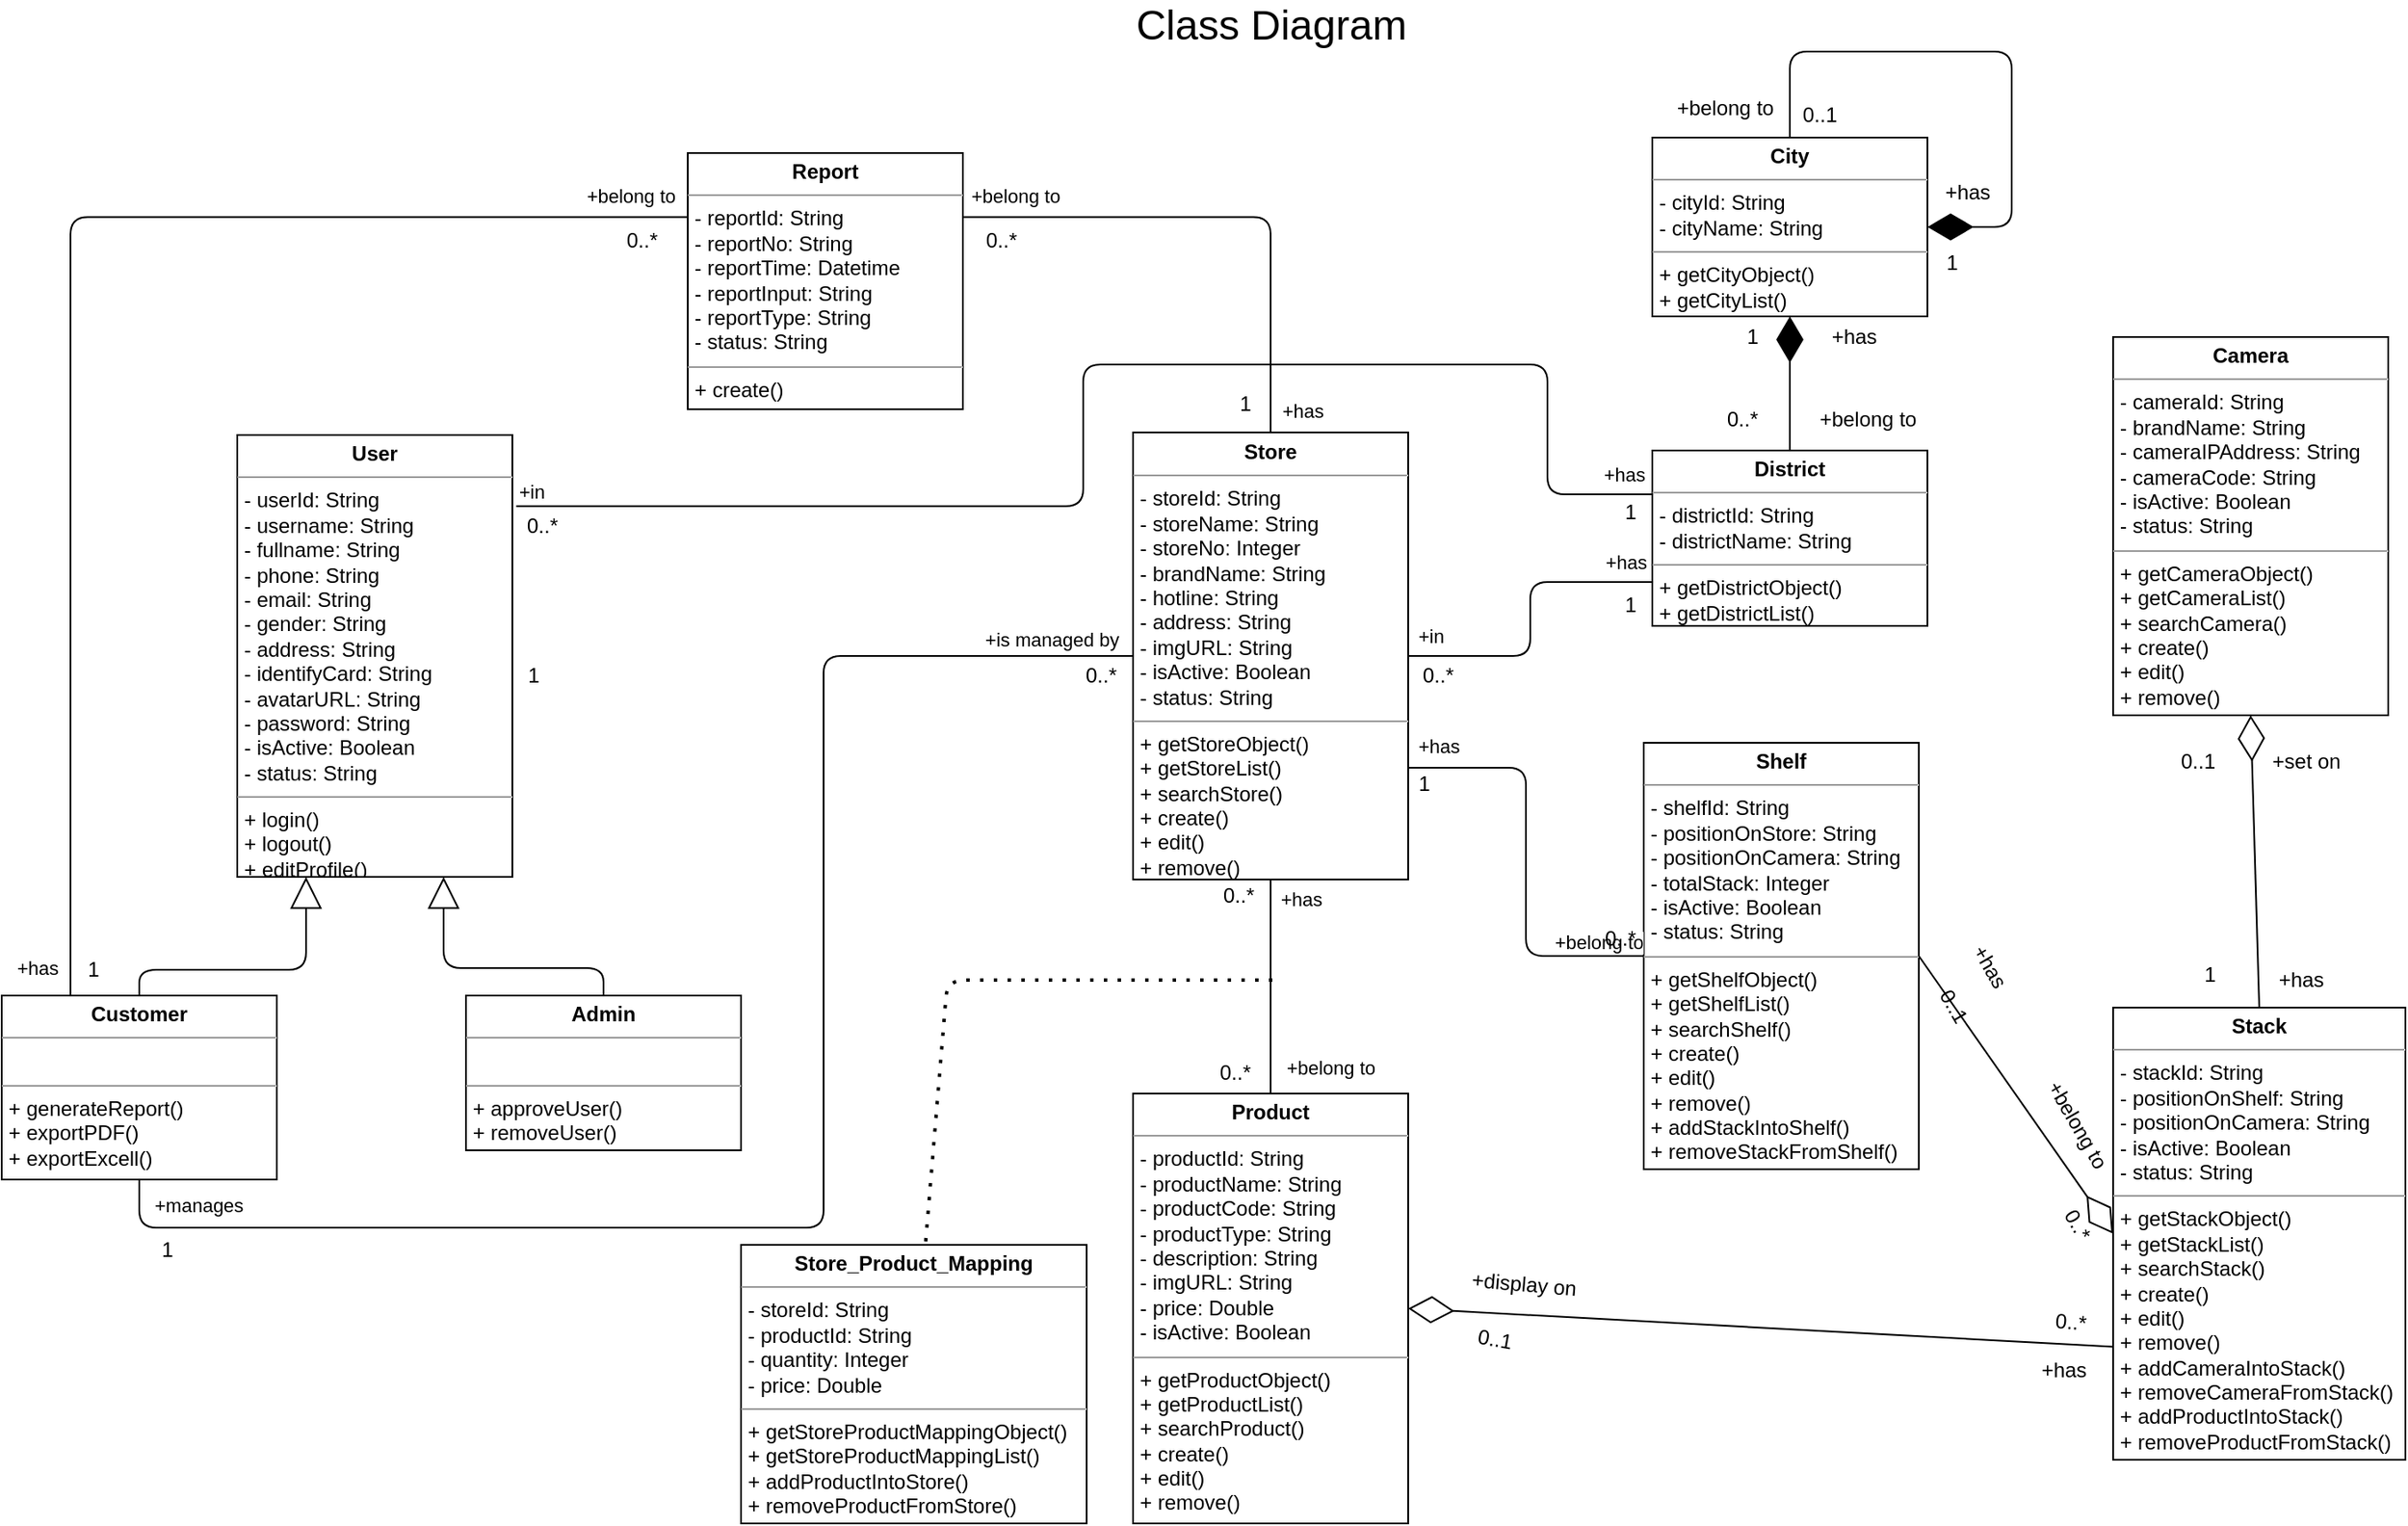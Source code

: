 <mxfile version="14.4.3" type="device"><diagram id="C5RBs43oDa-KdzZeNtuy" name="Page-1"><mxGraphModel dx="1463" dy="1246" grid="0" gridSize="10" guides="1" tooltips="1" connect="1" arrows="1" fold="1" page="0" pageScale="1" pageWidth="827" pageHeight="1169" math="0" shadow="0"><root><mxCell id="WIyWlLk6GJQsqaUBKTNV-0"/><mxCell id="WIyWlLk6GJQsqaUBKTNV-1" parent="WIyWlLk6GJQsqaUBKTNV-0"/><mxCell id="ii7ivrXw_HB8eCQSmdJu-0" value="&lt;p style=&quot;margin: 0px ; margin-top: 4px ; text-align: center&quot;&gt;&lt;b&gt;User&lt;/b&gt;&lt;br&gt;&lt;/p&gt;&lt;hr size=&quot;1&quot;&gt;&lt;p style=&quot;margin: 0px ; margin-left: 4px&quot;&gt;- userId: String&lt;/p&gt;&lt;p style=&quot;margin: 0px ; margin-left: 4px&quot;&gt;- username: String&lt;/p&gt;&lt;p style=&quot;margin: 0px ; margin-left: 4px&quot;&gt;- fullname: String&lt;/p&gt;&lt;p style=&quot;margin: 0px ; margin-left: 4px&quot;&gt;- phone: String&lt;/p&gt;&lt;p style=&quot;margin: 0px ; margin-left: 4px&quot;&gt;- email: String&lt;/p&gt;&lt;p style=&quot;margin: 0px ; margin-left: 4px&quot;&gt;- gender: String&lt;/p&gt;&lt;p style=&quot;margin: 0px ; margin-left: 4px&quot;&gt;- address: String&lt;/p&gt;&lt;p style=&quot;margin: 0px ; margin-left: 4px&quot;&gt;- identifyCard: String&lt;/p&gt;&lt;p style=&quot;margin: 0px ; margin-left: 4px&quot;&gt;- avatarURL: String&lt;/p&gt;&lt;p style=&quot;margin: 0px ; margin-left: 4px&quot;&gt;- password: String&lt;/p&gt;&lt;p style=&quot;margin: 0px ; margin-left: 4px&quot;&gt;- isActive: Boolean&lt;/p&gt;&lt;p style=&quot;margin: 0px ; margin-left: 4px&quot;&gt;- status: String&lt;/p&gt;&lt;hr size=&quot;1&quot;&gt;&lt;p style=&quot;margin: 0px ; margin-left: 4px&quot;&gt;+ login()&lt;/p&gt;&lt;p style=&quot;margin: 0px ; margin-left: 4px&quot;&gt;+ logout()&lt;/p&gt;&lt;p style=&quot;margin: 0px ; margin-left: 4px&quot;&gt;+ editProfile()&lt;/p&gt;" style="verticalAlign=top;align=left;overflow=fill;fontSize=12;fontFamily=Helvetica;html=1;" parent="WIyWlLk6GJQsqaUBKTNV-1" vertex="1"><mxGeometry x="178" y="141" width="160" height="257" as="geometry"/></mxCell><mxCell id="ii7ivrXw_HB8eCQSmdJu-2" value="&lt;p style=&quot;margin: 0px ; margin-top: 4px ; text-align: center&quot;&gt;&lt;b&gt;Customer&lt;/b&gt;&lt;/p&gt;&lt;hr size=&quot;1&quot;&gt;&lt;p style=&quot;margin: 0px ; margin-left: 4px&quot;&gt;&lt;br&gt;&lt;/p&gt;&lt;hr size=&quot;1&quot;&gt;&lt;p style=&quot;margin: 0px ; margin-left: 4px&quot;&gt;+ generateReport()&lt;/p&gt;&lt;p style=&quot;margin: 0px ; margin-left: 4px&quot;&gt;+ exportPDF()&lt;/p&gt;&lt;p style=&quot;margin: 0px ; margin-left: 4px&quot;&gt;+ exportExcell()&lt;/p&gt;" style="verticalAlign=top;align=left;overflow=fill;fontSize=12;fontFamily=Helvetica;html=1;" parent="WIyWlLk6GJQsqaUBKTNV-1" vertex="1"><mxGeometry x="41" y="467" width="160" height="107" as="geometry"/></mxCell><mxCell id="ii7ivrXw_HB8eCQSmdJu-3" value="&lt;p style=&quot;margin: 0px ; margin-top: 4px ; text-align: center&quot;&gt;&lt;b&gt;Admin&lt;/b&gt;&lt;/p&gt;&lt;hr size=&quot;1&quot;&gt;&lt;p style=&quot;margin: 0px ; margin-left: 4px&quot;&gt;&lt;br&gt;&lt;/p&gt;&lt;hr size=&quot;1&quot;&gt;&lt;p style=&quot;margin: 0px ; margin-left: 4px&quot;&gt;+ approveUser()&lt;/p&gt;&lt;p style=&quot;margin: 0px ; margin-left: 4px&quot;&gt;+ removeUser()&lt;/p&gt;" style="verticalAlign=top;align=left;overflow=fill;fontSize=12;fontFamily=Helvetica;html=1;" parent="WIyWlLk6GJQsqaUBKTNV-1" vertex="1"><mxGeometry x="311" y="467" width="160" height="90" as="geometry"/></mxCell><mxCell id="ii7ivrXw_HB8eCQSmdJu-7" value="" style="endArrow=block;endSize=16;endFill=0;html=1;exitX=0.5;exitY=0;exitDx=0;exitDy=0;entryX=0.25;entryY=1;entryDx=0;entryDy=0;" parent="WIyWlLk6GJQsqaUBKTNV-1" source="ii7ivrXw_HB8eCQSmdJu-2" target="ii7ivrXw_HB8eCQSmdJu-0" edge="1"><mxGeometry width="160" relative="1" as="geometry"><mxPoint x="320" y="364" as="sourcePoint"/><mxPoint x="480" y="364" as="targetPoint"/><Array as="points"><mxPoint x="121" y="452"/><mxPoint x="218" y="452"/></Array></mxGeometry></mxCell><mxCell id="ii7ivrXw_HB8eCQSmdJu-8" value="" style="endArrow=block;endSize=16;endFill=0;html=1;exitX=0.5;exitY=0;exitDx=0;exitDy=0;entryX=0.75;entryY=1;entryDx=0;entryDy=0;" parent="WIyWlLk6GJQsqaUBKTNV-1" source="ii7ivrXw_HB8eCQSmdJu-3" target="ii7ivrXw_HB8eCQSmdJu-0" edge="1"><mxGeometry width="160" relative="1" as="geometry"><mxPoint x="320" y="364" as="sourcePoint"/><mxPoint x="480" y="364" as="targetPoint"/><Array as="points"><mxPoint x="391" y="451"/><mxPoint x="298" y="451"/></Array></mxGeometry></mxCell><mxCell id="ii7ivrXw_HB8eCQSmdJu-9" value="&lt;p style=&quot;margin: 0px ; margin-top: 4px ; text-align: center&quot;&gt;&lt;b&gt;Store&lt;/b&gt;&lt;/p&gt;&lt;hr size=&quot;1&quot;&gt;&lt;p style=&quot;margin: 0px ; margin-left: 4px&quot;&gt;- storeId: String&lt;/p&gt;&lt;p style=&quot;margin: 0px ; margin-left: 4px&quot;&gt;- storeName: String&lt;/p&gt;&lt;p style=&quot;margin: 0px ; margin-left: 4px&quot;&gt;- storeNo: Integer&lt;/p&gt;&lt;p style=&quot;margin: 0px ; margin-left: 4px&quot;&gt;- brandName: String&lt;/p&gt;&lt;p style=&quot;margin: 0px ; margin-left: 4px&quot;&gt;- hotline: String&lt;/p&gt;&lt;p style=&quot;margin: 0px ; margin-left: 4px&quot;&gt;- address: String&lt;/p&gt;&lt;p style=&quot;margin: 0px ; margin-left: 4px&quot;&gt;- imgURL: String&lt;/p&gt;&lt;p style=&quot;margin: 0px ; margin-left: 4px&quot;&gt;- isActive: Boolean&lt;/p&gt;&lt;p style=&quot;margin: 0px ; margin-left: 4px&quot;&gt;- status: String&lt;/p&gt;&lt;hr size=&quot;1&quot;&gt;&lt;p style=&quot;margin: 0px ; margin-left: 4px&quot;&gt;+ getStoreObject()&lt;/p&gt;&lt;p style=&quot;margin: 0px ; margin-left: 4px&quot;&gt;+ getStoreList()&lt;/p&gt;&lt;p style=&quot;margin: 0px ; margin-left: 4px&quot;&gt;+ searchStore()&lt;/p&gt;&lt;p style=&quot;margin: 0px ; margin-left: 4px&quot;&gt;+ create()&lt;/p&gt;&lt;p style=&quot;margin: 0px ; margin-left: 4px&quot;&gt;+ edit()&lt;/p&gt;&lt;p style=&quot;margin: 0px ; margin-left: 4px&quot;&gt;+ remove()&lt;/p&gt;" style="verticalAlign=top;align=left;overflow=fill;fontSize=12;fontFamily=Helvetica;html=1;" parent="WIyWlLk6GJQsqaUBKTNV-1" vertex="1"><mxGeometry x="699" y="139.5" width="160" height="260" as="geometry"/></mxCell><mxCell id="ii7ivrXw_HB8eCQSmdJu-10" value="&lt;p style=&quot;margin: 0px ; margin-top: 4px ; text-align: center&quot;&gt;&lt;b&gt;District&lt;/b&gt;&lt;/p&gt;&lt;hr size=&quot;1&quot;&gt;&lt;p style=&quot;margin: 0px ; margin-left: 4px&quot;&gt;- districtId: String&lt;/p&gt;&lt;p style=&quot;margin: 0px ; margin-left: 4px&quot;&gt;- districtName: String&lt;/p&gt;&lt;hr size=&quot;1&quot;&gt;&lt;p style=&quot;margin: 0px ; margin-left: 4px&quot;&gt;+ getDistrictObject()&lt;/p&gt;&lt;p style=&quot;margin: 0px ; margin-left: 4px&quot;&gt;+ getDistrictList()&lt;/p&gt;" style="verticalAlign=top;align=left;overflow=fill;fontSize=12;fontFamily=Helvetica;html=1;" parent="WIyWlLk6GJQsqaUBKTNV-1" vertex="1"><mxGeometry x="1001" y="150" width="160" height="102" as="geometry"/></mxCell><mxCell id="ii7ivrXw_HB8eCQSmdJu-11" value="&lt;p style=&quot;margin: 0px ; margin-top: 4px ; text-align: center&quot;&gt;&lt;b&gt;City&lt;/b&gt;&lt;/p&gt;&lt;hr size=&quot;1&quot;&gt;&lt;p style=&quot;margin: 0px ; margin-left: 4px&quot;&gt;- cityId: String&lt;/p&gt;&lt;p style=&quot;margin: 0px ; margin-left: 4px&quot;&gt;- cityName: String&lt;/p&gt;&lt;hr size=&quot;1&quot;&gt;&lt;p style=&quot;margin: 0px ; margin-left: 4px&quot;&gt;+ getCityObject()&lt;/p&gt;&lt;p style=&quot;margin: 0px ; margin-left: 4px&quot;&gt;+ getCityList()&lt;/p&gt;" style="verticalAlign=top;align=left;overflow=fill;fontSize=12;fontFamily=Helvetica;html=1;" parent="WIyWlLk6GJQsqaUBKTNV-1" vertex="1"><mxGeometry x="1001" y="-32" width="160" height="104" as="geometry"/></mxCell><mxCell id="ii7ivrXw_HB8eCQSmdJu-12" value="&lt;p style=&quot;margin: 0px ; margin-top: 4px ; text-align: center&quot;&gt;&lt;b&gt;Shelf&lt;/b&gt;&lt;/p&gt;&lt;hr size=&quot;1&quot;&gt;&lt;p style=&quot;margin: 0px ; margin-left: 4px&quot;&gt;- shelfId: String&lt;/p&gt;&lt;p style=&quot;margin: 0px ; margin-left: 4px&quot;&gt;- positionOnStore: String&lt;/p&gt;&lt;p style=&quot;margin: 0px ; margin-left: 4px&quot;&gt;- positionOnCamera: String&lt;/p&gt;&lt;p style=&quot;margin: 0px ; margin-left: 4px&quot;&gt;- totalStack: Integer&lt;/p&gt;&lt;p style=&quot;margin: 0px ; margin-left: 4px&quot;&gt;- isActive: Boolean&lt;/p&gt;&lt;p style=&quot;margin: 0px ; margin-left: 4px&quot;&gt;- status: String&lt;/p&gt;&lt;hr size=&quot;1&quot;&gt;&lt;p style=&quot;margin: 0px ; margin-left: 4px&quot;&gt;+ getShelfObject()&lt;/p&gt;&lt;p style=&quot;margin: 0px ; margin-left: 4px&quot;&gt;+ getShelfList()&lt;/p&gt;&lt;p style=&quot;margin: 0px ; margin-left: 4px&quot;&gt;+ searchShelf()&lt;/p&gt;&lt;p style=&quot;margin: 0px ; margin-left: 4px&quot;&gt;+ create()&lt;/p&gt;&lt;p style=&quot;margin: 0px ; margin-left: 4px&quot;&gt;+ edit()&lt;/p&gt;&lt;p style=&quot;margin: 0px ; margin-left: 4px&quot;&gt;+ remove()&lt;/p&gt;&lt;p style=&quot;margin: 0px ; margin-left: 4px&quot;&gt;+ addStackIntoShelf()&lt;/p&gt;&lt;p style=&quot;margin: 0px ; margin-left: 4px&quot;&gt;+ removeStackFromShelf()&lt;/p&gt;" style="verticalAlign=top;align=left;overflow=fill;fontSize=12;fontFamily=Helvetica;html=1;" parent="WIyWlLk6GJQsqaUBKTNV-1" vertex="1"><mxGeometry x="996" y="320" width="160" height="248" as="geometry"/></mxCell><mxCell id="ii7ivrXw_HB8eCQSmdJu-13" value="&lt;p style=&quot;margin: 0px ; margin-top: 4px ; text-align: center&quot;&gt;&lt;b&gt;Stack&lt;/b&gt;&lt;/p&gt;&lt;hr size=&quot;1&quot;&gt;&lt;p style=&quot;margin: 0px ; margin-left: 4px&quot;&gt;- stackId: String&lt;/p&gt;&lt;p style=&quot;margin: 0px ; margin-left: 4px&quot;&gt;- positionOnShelf: String&lt;/p&gt;&lt;p style=&quot;margin: 0px ; margin-left: 4px&quot;&gt;- positionOnCamera: String&lt;/p&gt;&lt;p style=&quot;margin: 0px ; margin-left: 4px&quot;&gt;- isActive: Boolean&lt;/p&gt;&lt;p style=&quot;margin: 0px ; margin-left: 4px&quot;&gt;- status: String&lt;/p&gt;&lt;hr size=&quot;1&quot;&gt;&lt;p style=&quot;margin: 0px ; margin-left: 4px&quot;&gt;+ getStackObject()&lt;/p&gt;&lt;p style=&quot;margin: 0px ; margin-left: 4px&quot;&gt;+ getStackList()&lt;/p&gt;&lt;p style=&quot;margin: 0px ; margin-left: 4px&quot;&gt;+ searchStack()&lt;/p&gt;&lt;p style=&quot;margin: 0px ; margin-left: 4px&quot;&gt;+ create()&lt;/p&gt;&lt;p style=&quot;margin: 0px ; margin-left: 4px&quot;&gt;+ edit()&lt;/p&gt;&lt;p style=&quot;margin: 0px ; margin-left: 4px&quot;&gt;+ remove()&lt;/p&gt;&lt;p style=&quot;margin: 0px ; margin-left: 4px&quot;&gt;+ addCameraIntoStack()&lt;/p&gt;&lt;p style=&quot;margin: 0px ; margin-left: 4px&quot;&gt;+ removeCameraFromStack()&lt;/p&gt;&lt;p style=&quot;margin: 0px ; margin-left: 4px&quot;&gt;+ addProductIntoStack()&lt;/p&gt;&lt;p style=&quot;margin: 0px ; margin-left: 4px&quot;&gt;+ removeProductFromStack()&lt;/p&gt;" style="verticalAlign=top;align=left;overflow=fill;fontSize=12;fontFamily=Helvetica;html=1;" parent="WIyWlLk6GJQsqaUBKTNV-1" vertex="1"><mxGeometry x="1269" y="474" width="170" height="263" as="geometry"/></mxCell><mxCell id="ii7ivrXw_HB8eCQSmdJu-14" value="&lt;p style=&quot;margin: 0px ; margin-top: 4px ; text-align: center&quot;&gt;&lt;b&gt;Camera&lt;/b&gt;&lt;/p&gt;&lt;hr size=&quot;1&quot;&gt;&lt;p style=&quot;margin: 0px ; margin-left: 4px&quot;&gt;- cameraId: String&lt;/p&gt;&lt;p style=&quot;margin: 0px ; margin-left: 4px&quot;&gt;- brandName: String&lt;/p&gt;&lt;p style=&quot;margin: 0px ; margin-left: 4px&quot;&gt;- cameraIPAddress: String&lt;/p&gt;&lt;p style=&quot;margin: 0px ; margin-left: 4px&quot;&gt;- cameraCode: String&lt;/p&gt;&lt;p style=&quot;margin: 0px ; margin-left: 4px&quot;&gt;- isActive: Boolean&lt;/p&gt;&lt;p style=&quot;margin: 0px ; margin-left: 4px&quot;&gt;- status: String&lt;/p&gt;&lt;hr size=&quot;1&quot;&gt;&lt;p style=&quot;margin: 0px ; margin-left: 4px&quot;&gt;+ getCameraObject()&lt;/p&gt;&lt;p style=&quot;margin: 0px ; margin-left: 4px&quot;&gt;+ getCameraList()&lt;/p&gt;&lt;p style=&quot;margin: 0px ; margin-left: 4px&quot;&gt;+ searchCamera()&lt;/p&gt;&lt;p style=&quot;margin: 0px ; margin-left: 4px&quot;&gt;+ create()&lt;/p&gt;&lt;p style=&quot;margin: 0px ; margin-left: 4px&quot;&gt;+ edit()&lt;/p&gt;&lt;p style=&quot;margin: 0px ; margin-left: 4px&quot;&gt;+ remove()&lt;/p&gt;" style="verticalAlign=top;align=left;overflow=fill;fontSize=12;fontFamily=Helvetica;html=1;" parent="WIyWlLk6GJQsqaUBKTNV-1" vertex="1"><mxGeometry x="1269" y="84" width="160" height="220" as="geometry"/></mxCell><mxCell id="ii7ivrXw_HB8eCQSmdJu-15" value="&lt;p style=&quot;margin: 0px ; margin-top: 4px ; text-align: center&quot;&gt;&lt;b&gt;Product&lt;/b&gt;&lt;/p&gt;&lt;hr size=&quot;1&quot;&gt;&lt;p style=&quot;margin: 0px ; margin-left: 4px&quot;&gt;- productId: String&lt;/p&gt;&lt;p style=&quot;margin: 0px ; margin-left: 4px&quot;&gt;- productName: String&lt;/p&gt;&lt;p style=&quot;margin: 0px ; margin-left: 4px&quot;&gt;- productCode: String&lt;/p&gt;&lt;p style=&quot;margin: 0px ; margin-left: 4px&quot;&gt;- productType: String&lt;/p&gt;&lt;p style=&quot;margin: 0px ; margin-left: 4px&quot;&gt;- description: String&lt;/p&gt;&lt;p style=&quot;margin: 0px ; margin-left: 4px&quot;&gt;- imgURL: String&lt;/p&gt;&lt;p style=&quot;margin: 0px ; margin-left: 4px&quot;&gt;- price: Double&lt;/p&gt;&lt;p style=&quot;margin: 0px ; margin-left: 4px&quot;&gt;- isActive: Boolean&lt;/p&gt;&lt;hr size=&quot;1&quot;&gt;&lt;p style=&quot;margin: 0px ; margin-left: 4px&quot;&gt;+ getProductObject()&lt;/p&gt;&lt;p style=&quot;margin: 0px ; margin-left: 4px&quot;&gt;+ getProductList()&lt;/p&gt;&lt;p style=&quot;margin: 0px ; margin-left: 4px&quot;&gt;+ searchProduct()&lt;/p&gt;&lt;p style=&quot;margin: 0px ; margin-left: 4px&quot;&gt;+ create()&lt;/p&gt;&lt;p style=&quot;margin: 0px ; margin-left: 4px&quot;&gt;+ edit()&lt;/p&gt;&lt;p style=&quot;margin: 0px ; margin-left: 4px&quot;&gt;+ remove()&lt;/p&gt;" style="verticalAlign=top;align=left;overflow=fill;fontSize=12;fontFamily=Helvetica;html=1;" parent="WIyWlLk6GJQsqaUBKTNV-1" vertex="1"><mxGeometry x="699" y="524" width="160" height="250" as="geometry"/></mxCell><mxCell id="ii7ivrXw_HB8eCQSmdJu-16" value="&lt;p style=&quot;margin: 0px ; margin-top: 4px ; text-align: center&quot;&gt;&lt;b&gt;Report&lt;/b&gt;&lt;/p&gt;&lt;hr size=&quot;1&quot;&gt;&lt;p style=&quot;margin: 0px ; margin-left: 4px&quot;&gt;- reportId: String&lt;/p&gt;&lt;p style=&quot;margin: 0px ; margin-left: 4px&quot;&gt;- reportNo: String&lt;/p&gt;&lt;p style=&quot;margin: 0px ; margin-left: 4px&quot;&gt;- reportTime: Datetime&lt;/p&gt;&lt;p style=&quot;margin: 0px ; margin-left: 4px&quot;&gt;- reportInput: String&lt;/p&gt;&lt;p style=&quot;margin: 0px ; margin-left: 4px&quot;&gt;- reportType: String&lt;/p&gt;&lt;p style=&quot;margin: 0px ; margin-left: 4px&quot;&gt;- status: String&lt;/p&gt;&lt;hr size=&quot;1&quot;&gt;&lt;p style=&quot;margin: 0px ; margin-left: 4px&quot;&gt;+ create()&lt;/p&gt;" style="verticalAlign=top;align=left;overflow=fill;fontSize=12;fontFamily=Helvetica;html=1;" parent="WIyWlLk6GJQsqaUBKTNV-1" vertex="1"><mxGeometry x="440" y="-23" width="160" height="149" as="geometry"/></mxCell><mxCell id="ii7ivrXw_HB8eCQSmdJu-17" value="" style="endArrow=none;html=1;edgeStyle=orthogonalEdgeStyle;entryX=0;entryY=0.5;entryDx=0;entryDy=0;" parent="WIyWlLk6GJQsqaUBKTNV-1" target="ii7ivrXw_HB8eCQSmdJu-9" edge="1"><mxGeometry relative="1" as="geometry"><mxPoint x="121" y="574" as="sourcePoint"/><mxPoint x="867" y="350" as="targetPoint"/><Array as="points"><mxPoint x="121" y="602"/><mxPoint x="519" y="602"/><mxPoint x="519" y="269"/></Array></mxGeometry></mxCell><mxCell id="ii7ivrXw_HB8eCQSmdJu-18" value="+manages" style="edgeLabel;resizable=0;html=1;align=left;verticalAlign=bottom;" parent="ii7ivrXw_HB8eCQSmdJu-17" connectable="0" vertex="1"><mxGeometry x="-1" relative="1" as="geometry"><mxPoint x="7" y="23" as="offset"/></mxGeometry></mxCell><mxCell id="ii7ivrXw_HB8eCQSmdJu-19" value="+is managed by" style="edgeLabel;resizable=0;html=1;align=right;verticalAlign=bottom;" parent="ii7ivrXw_HB8eCQSmdJu-17" connectable="0" vertex="1"><mxGeometry x="1" relative="1" as="geometry"><mxPoint x="-7.43" y="-1.5" as="offset"/></mxGeometry></mxCell><mxCell id="ii7ivrXw_HB8eCQSmdJu-22" value="1" style="text;html=1;align=center;verticalAlign=middle;resizable=0;points=[];autosize=1;" parent="WIyWlLk6GJQsqaUBKTNV-1" vertex="1"><mxGeometry x="341" y="272" width="17" height="18" as="geometry"/></mxCell><mxCell id="ii7ivrXw_HB8eCQSmdJu-23" value="0..*" style="text;html=1;align=center;verticalAlign=middle;resizable=0;points=[];autosize=1;" parent="WIyWlLk6GJQsqaUBKTNV-1" vertex="1"><mxGeometry x="666" y="272" width="28" height="18" as="geometry"/></mxCell><mxCell id="ii7ivrXw_HB8eCQSmdJu-27" value="" style="endArrow=diamondThin;endFill=1;endSize=24;html=1;entryX=0.5;entryY=1;entryDx=0;entryDy=0;exitX=0.5;exitY=0;exitDx=0;exitDy=0;" parent="WIyWlLk6GJQsqaUBKTNV-1" source="ii7ivrXw_HB8eCQSmdJu-10" target="ii7ivrXw_HB8eCQSmdJu-11" edge="1"><mxGeometry width="160" relative="1" as="geometry"><mxPoint x="707" y="162" as="sourcePoint"/><mxPoint x="867" y="162" as="targetPoint"/></mxGeometry></mxCell><mxCell id="ii7ivrXw_HB8eCQSmdJu-28" value="1" style="text;html=1;align=center;verticalAlign=middle;resizable=0;points=[];autosize=1;" parent="WIyWlLk6GJQsqaUBKTNV-1" vertex="1"><mxGeometry x="1050" y="75" width="17" height="18" as="geometry"/></mxCell><mxCell id="ii7ivrXw_HB8eCQSmdJu-29" value="+has" style="text;html=1;align=center;verticalAlign=middle;resizable=0;points=[];autosize=1;" parent="WIyWlLk6GJQsqaUBKTNV-1" vertex="1"><mxGeometry x="1100" y="75" width="36" height="18" as="geometry"/></mxCell><mxCell id="ii7ivrXw_HB8eCQSmdJu-30" value="+belong to" style="text;html=1;align=center;verticalAlign=middle;resizable=0;points=[];autosize=1;" parent="WIyWlLk6GJQsqaUBKTNV-1" vertex="1"><mxGeometry x="1093" y="123" width="66" height="18" as="geometry"/></mxCell><mxCell id="ii7ivrXw_HB8eCQSmdJu-31" value="0..*" style="text;html=1;align=center;verticalAlign=middle;resizable=0;points=[];autosize=1;" parent="WIyWlLk6GJQsqaUBKTNV-1" vertex="1"><mxGeometry x="1039" y="123" width="28" height="18" as="geometry"/></mxCell><mxCell id="ii7ivrXw_HB8eCQSmdJu-33" value="" style="endArrow=diamondThin;endFill=1;endSize=24;html=1;entryX=1;entryY=0.5;entryDx=0;entryDy=0;exitX=0.5;exitY=0;exitDx=0;exitDy=0;" parent="WIyWlLk6GJQsqaUBKTNV-1" source="ii7ivrXw_HB8eCQSmdJu-11" target="ii7ivrXw_HB8eCQSmdJu-11" edge="1"><mxGeometry width="160" relative="1" as="geometry"><mxPoint x="707" y="162" as="sourcePoint"/><mxPoint x="867" y="162" as="targetPoint"/><Array as="points"><mxPoint x="1081" y="-82"/><mxPoint x="1210" y="-82"/><mxPoint x="1210" y="20"/></Array></mxGeometry></mxCell><mxCell id="ii7ivrXw_HB8eCQSmdJu-35" value="1" style="text;html=1;align=center;verticalAlign=middle;resizable=0;points=[];autosize=1;" parent="WIyWlLk6GJQsqaUBKTNV-1" vertex="1"><mxGeometry x="1166" y="32" width="17" height="18" as="geometry"/></mxCell><mxCell id="ii7ivrXw_HB8eCQSmdJu-36" value="0..1" style="text;html=1;align=center;verticalAlign=middle;resizable=0;points=[];autosize=1;" parent="WIyWlLk6GJQsqaUBKTNV-1" vertex="1"><mxGeometry x="1083" y="-54" width="30" height="18" as="geometry"/></mxCell><mxCell id="ii7ivrXw_HB8eCQSmdJu-37" value="+has" style="text;html=1;align=center;verticalAlign=middle;resizable=0;points=[];autosize=1;" parent="WIyWlLk6GJQsqaUBKTNV-1" vertex="1"><mxGeometry x="1166" y="-9" width="36" height="18" as="geometry"/></mxCell><mxCell id="ii7ivrXw_HB8eCQSmdJu-38" value="+belong to" style="text;html=1;align=center;verticalAlign=middle;resizable=0;points=[];autosize=1;" parent="WIyWlLk6GJQsqaUBKTNV-1" vertex="1"><mxGeometry x="1010" y="-58" width="66" height="18" as="geometry"/></mxCell><mxCell id="ii7ivrXw_HB8eCQSmdJu-39" value="" style="endArrow=none;html=1;edgeStyle=orthogonalEdgeStyle;exitX=1;exitY=0.5;exitDx=0;exitDy=0;entryX=0;entryY=0.75;entryDx=0;entryDy=0;" parent="WIyWlLk6GJQsqaUBKTNV-1" source="ii7ivrXw_HB8eCQSmdJu-9" target="ii7ivrXw_HB8eCQSmdJu-10" edge="1"><mxGeometry relative="1" as="geometry"><mxPoint x="940" y="366" as="sourcePoint"/><mxPoint x="1100" y="366" as="targetPoint"/></mxGeometry></mxCell><mxCell id="ii7ivrXw_HB8eCQSmdJu-40" value="+in" style="edgeLabel;resizable=0;html=1;align=left;verticalAlign=bottom;" parent="ii7ivrXw_HB8eCQSmdJu-39" connectable="0" vertex="1"><mxGeometry x="-1" relative="1" as="geometry"><mxPoint x="4" y="-3.5" as="offset"/></mxGeometry></mxCell><mxCell id="ii7ivrXw_HB8eCQSmdJu-41" value="+has" style="edgeLabel;resizable=0;html=1;align=right;verticalAlign=bottom;" parent="ii7ivrXw_HB8eCQSmdJu-39" connectable="0" vertex="1"><mxGeometry x="1" relative="1" as="geometry"><mxPoint x="-2.57" y="-3" as="offset"/></mxGeometry></mxCell><mxCell id="ii7ivrXw_HB8eCQSmdJu-44" value="1" style="text;html=1;align=center;verticalAlign=middle;resizable=0;points=[];autosize=1;" parent="WIyWlLk6GJQsqaUBKTNV-1" vertex="1"><mxGeometry x="979" y="231" width="17" height="18" as="geometry"/></mxCell><mxCell id="ii7ivrXw_HB8eCQSmdJu-45" value="0..*" style="text;html=1;align=center;verticalAlign=middle;resizable=0;points=[];autosize=1;" parent="WIyWlLk6GJQsqaUBKTNV-1" vertex="1"><mxGeometry x="862" y="272" width="28" height="18" as="geometry"/></mxCell><mxCell id="ii7ivrXw_HB8eCQSmdJu-46" value="" style="endArrow=none;html=1;edgeStyle=orthogonalEdgeStyle;exitX=1;exitY=0.75;exitDx=0;exitDy=0;entryX=0;entryY=0.5;entryDx=0;entryDy=0;" parent="WIyWlLk6GJQsqaUBKTNV-1" source="ii7ivrXw_HB8eCQSmdJu-9" target="ii7ivrXw_HB8eCQSmdJu-12" edge="1"><mxGeometry relative="1" as="geometry"><mxPoint x="787" y="347" as="sourcePoint"/><mxPoint x="947" y="347" as="targetPoint"/></mxGeometry></mxCell><mxCell id="ii7ivrXw_HB8eCQSmdJu-47" value="+has" style="edgeLabel;resizable=0;html=1;align=left;verticalAlign=bottom;" parent="ii7ivrXw_HB8eCQSmdJu-46" connectable="0" vertex="1"><mxGeometry x="-1" relative="1" as="geometry"><mxPoint x="4" y="-4.5" as="offset"/></mxGeometry></mxCell><mxCell id="ii7ivrXw_HB8eCQSmdJu-48" value="+belong to" style="edgeLabel;resizable=0;html=1;align=right;verticalAlign=bottom;" parent="ii7ivrXw_HB8eCQSmdJu-46" connectable="0" vertex="1"><mxGeometry x="1" relative="1" as="geometry"/></mxCell><mxCell id="ii7ivrXw_HB8eCQSmdJu-51" value="1" style="text;html=1;align=center;verticalAlign=middle;resizable=0;points=[];autosize=1;" parent="WIyWlLk6GJQsqaUBKTNV-1" vertex="1"><mxGeometry x="859" y="335" width="17" height="18" as="geometry"/></mxCell><mxCell id="ii7ivrXw_HB8eCQSmdJu-52" value="0..*" style="text;html=1;align=center;verticalAlign=middle;resizable=0;points=[];autosize=1;" parent="WIyWlLk6GJQsqaUBKTNV-1" vertex="1"><mxGeometry x="968" y="425" width="28" height="18" as="geometry"/></mxCell><mxCell id="ii7ivrXw_HB8eCQSmdJu-53" value="" style="endArrow=diamondThin;endFill=0;endSize=24;html=1;exitX=1;exitY=0.5;exitDx=0;exitDy=0;entryX=0;entryY=0.5;entryDx=0;entryDy=0;" parent="WIyWlLk6GJQsqaUBKTNV-1" source="ii7ivrXw_HB8eCQSmdJu-12" target="ii7ivrXw_HB8eCQSmdJu-13" edge="1"><mxGeometry width="160" relative="1" as="geometry"><mxPoint x="787" y="347" as="sourcePoint"/><mxPoint x="1570" y="521" as="targetPoint"/></mxGeometry></mxCell><mxCell id="ii7ivrXw_HB8eCQSmdJu-54" value="+has" style="text;html=1;align=center;verticalAlign=middle;resizable=0;points=[];autosize=1;rotation=60;" parent="WIyWlLk6GJQsqaUBKTNV-1" vertex="1"><mxGeometry x="1179" y="441" width="36" height="18" as="geometry"/></mxCell><mxCell id="ii7ivrXw_HB8eCQSmdJu-55" value="+belong to" style="text;html=1;align=center;verticalAlign=middle;resizable=0;points=[];autosize=1;rotation=60;" parent="WIyWlLk6GJQsqaUBKTNV-1" vertex="1"><mxGeometry x="1215" y="533" width="66" height="18" as="geometry"/></mxCell><mxCell id="ii7ivrXw_HB8eCQSmdJu-56" value="0..1" style="text;html=1;align=center;verticalAlign=middle;resizable=0;points=[];autosize=1;rotation=60;" parent="WIyWlLk6GJQsqaUBKTNV-1" vertex="1"><mxGeometry x="1161" y="464" width="30" height="18" as="geometry"/></mxCell><mxCell id="ii7ivrXw_HB8eCQSmdJu-57" value="0..*" style="text;html=1;align=center;verticalAlign=middle;resizable=0;points=[];autosize=1;rotation=60;" parent="WIyWlLk6GJQsqaUBKTNV-1" vertex="1"><mxGeometry x="1234" y="591" width="28" height="18" as="geometry"/></mxCell><mxCell id="ii7ivrXw_HB8eCQSmdJu-59" value="" style="endArrow=diamondThin;endFill=0;endSize=24;html=1;entryX=1;entryY=0.5;entryDx=0;entryDy=0;exitX=0;exitY=0.75;exitDx=0;exitDy=0;" parent="WIyWlLk6GJQsqaUBKTNV-1" source="ii7ivrXw_HB8eCQSmdJu-13" target="ii7ivrXw_HB8eCQSmdJu-15" edge="1"><mxGeometry width="160" relative="1" as="geometry"><mxPoint x="787" y="347" as="sourcePoint"/><mxPoint x="947" y="347" as="targetPoint"/></mxGeometry></mxCell><mxCell id="ii7ivrXw_HB8eCQSmdJu-60" value="0..1" style="text;html=1;align=center;verticalAlign=middle;resizable=0;points=[];autosize=1;rotation=10;" parent="WIyWlLk6GJQsqaUBKTNV-1" vertex="1"><mxGeometry x="894" y="658" width="30" height="18" as="geometry"/></mxCell><mxCell id="ii7ivrXw_HB8eCQSmdJu-61" value="+display on" style="text;html=1;align=center;verticalAlign=middle;resizable=0;points=[];autosize=1;rotation=5;" parent="WIyWlLk6GJQsqaUBKTNV-1" vertex="1"><mxGeometry x="890" y="626" width="71" height="18" as="geometry"/></mxCell><mxCell id="ii7ivrXw_HB8eCQSmdJu-62" value="0..*" style="text;html=1;align=center;verticalAlign=middle;resizable=0;points=[];autosize=1;rotation=5;" parent="WIyWlLk6GJQsqaUBKTNV-1" vertex="1"><mxGeometry x="1230" y="648" width="28" height="18" as="geometry"/></mxCell><mxCell id="ii7ivrXw_HB8eCQSmdJu-64" value="+has" style="text;html=1;align=center;verticalAlign=middle;resizable=0;points=[];autosize=1;rotation=0;" parent="WIyWlLk6GJQsqaUBKTNV-1" vertex="1"><mxGeometry x="1222" y="676" width="36" height="18" as="geometry"/></mxCell><mxCell id="ii7ivrXw_HB8eCQSmdJu-66" value="" style="endArrow=diamondThin;endFill=0;endSize=24;html=1;entryX=0.5;entryY=1;entryDx=0;entryDy=0;exitX=0.5;exitY=0;exitDx=0;exitDy=0;" parent="WIyWlLk6GJQsqaUBKTNV-1" source="ii7ivrXw_HB8eCQSmdJu-13" target="ii7ivrXw_HB8eCQSmdJu-14" edge="1"><mxGeometry width="160" relative="1" as="geometry"><mxPoint x="843" y="446" as="sourcePoint"/><mxPoint x="1003" y="446" as="targetPoint"/></mxGeometry></mxCell><mxCell id="ii7ivrXw_HB8eCQSmdJu-68" value="+set on" style="text;html=1;align=center;verticalAlign=middle;resizable=0;points=[];autosize=1;" parent="WIyWlLk6GJQsqaUBKTNV-1" vertex="1"><mxGeometry x="1356" y="322" width="50" height="18" as="geometry"/></mxCell><mxCell id="ii7ivrXw_HB8eCQSmdJu-69" value="+has" style="text;html=1;align=center;verticalAlign=middle;resizable=0;points=[];autosize=1;" parent="WIyWlLk6GJQsqaUBKTNV-1" vertex="1"><mxGeometry x="1360" y="449" width="36" height="18" as="geometry"/></mxCell><mxCell id="ii7ivrXw_HB8eCQSmdJu-70" value="0..1" style="text;html=1;align=center;verticalAlign=middle;resizable=0;points=[];autosize=1;" parent="WIyWlLk6GJQsqaUBKTNV-1" vertex="1"><mxGeometry x="1303" y="322" width="30" height="18" as="geometry"/></mxCell><mxCell id="ii7ivrXw_HB8eCQSmdJu-71" value="1" style="text;html=1;align=center;verticalAlign=middle;resizable=0;points=[];autosize=1;" parent="WIyWlLk6GJQsqaUBKTNV-1" vertex="1"><mxGeometry x="1316" y="446" width="17" height="18" as="geometry"/></mxCell><mxCell id="ii7ivrXw_HB8eCQSmdJu-72" value="" style="endArrow=none;html=1;edgeStyle=orthogonalEdgeStyle;exitX=0.25;exitY=0;exitDx=0;exitDy=0;entryX=0;entryY=0.25;entryDx=0;entryDy=0;" parent="WIyWlLk6GJQsqaUBKTNV-1" source="ii7ivrXw_HB8eCQSmdJu-2" target="ii7ivrXw_HB8eCQSmdJu-16" edge="1"><mxGeometry relative="1" as="geometry"><mxPoint x="663" y="320" as="sourcePoint"/><mxPoint x="823" y="320" as="targetPoint"/></mxGeometry></mxCell><mxCell id="ii7ivrXw_HB8eCQSmdJu-73" value="+has" style="edgeLabel;resizable=0;html=1;align=left;verticalAlign=bottom;" parent="ii7ivrXw_HB8eCQSmdJu-72" connectable="0" vertex="1"><mxGeometry x="-1" relative="1" as="geometry"><mxPoint x="-33" y="-8" as="offset"/></mxGeometry></mxCell><mxCell id="ii7ivrXw_HB8eCQSmdJu-74" value="+belong to" style="edgeLabel;resizable=0;html=1;align=right;verticalAlign=bottom;" parent="ii7ivrXw_HB8eCQSmdJu-72" connectable="0" vertex="1"><mxGeometry x="1" relative="1" as="geometry"><mxPoint x="-6.71" y="-4.25" as="offset"/></mxGeometry></mxCell><mxCell id="ii7ivrXw_HB8eCQSmdJu-75" value="1" style="text;html=1;align=center;verticalAlign=middle;resizable=0;points=[];autosize=1;" parent="WIyWlLk6GJQsqaUBKTNV-1" vertex="1"><mxGeometry x="85" y="443" width="17" height="18" as="geometry"/></mxCell><mxCell id="ii7ivrXw_HB8eCQSmdJu-76" value="0..*" style="text;html=1;align=center;verticalAlign=middle;resizable=0;points=[];autosize=1;" parent="WIyWlLk6GJQsqaUBKTNV-1" vertex="1"><mxGeometry x="399" y="19" width="28" height="18" as="geometry"/></mxCell><mxCell id="ii7ivrXw_HB8eCQSmdJu-77" value="" style="endArrow=none;html=1;edgeStyle=orthogonalEdgeStyle;exitX=1;exitY=0.25;exitDx=0;exitDy=0;entryX=0.5;entryY=0;entryDx=0;entryDy=0;" parent="WIyWlLk6GJQsqaUBKTNV-1" source="ii7ivrXw_HB8eCQSmdJu-16" target="ii7ivrXw_HB8eCQSmdJu-9" edge="1"><mxGeometry relative="1" as="geometry"><mxPoint x="663" y="320" as="sourcePoint"/><mxPoint x="823" y="320" as="targetPoint"/></mxGeometry></mxCell><mxCell id="ii7ivrXw_HB8eCQSmdJu-78" value="+belong to" style="edgeLabel;resizable=0;html=1;align=left;verticalAlign=bottom;" parent="ii7ivrXw_HB8eCQSmdJu-77" connectable="0" vertex="1"><mxGeometry x="-1" relative="1" as="geometry"><mxPoint x="3" y="-4.25" as="offset"/></mxGeometry></mxCell><mxCell id="ii7ivrXw_HB8eCQSmdJu-79" value="+has" style="edgeLabel;resizable=0;html=1;align=right;verticalAlign=bottom;" parent="ii7ivrXw_HB8eCQSmdJu-77" connectable="0" vertex="1"><mxGeometry x="1" relative="1" as="geometry"><mxPoint x="31" y="-3.57" as="offset"/></mxGeometry></mxCell><mxCell id="ii7ivrXw_HB8eCQSmdJu-80" value="0..*" style="text;html=1;align=center;verticalAlign=middle;resizable=0;points=[];autosize=1;" parent="WIyWlLk6GJQsqaUBKTNV-1" vertex="1"><mxGeometry x="608" y="19" width="28" height="18" as="geometry"/></mxCell><mxCell id="ii7ivrXw_HB8eCQSmdJu-81" value="1" style="text;html=1;align=center;verticalAlign=middle;resizable=0;points=[];autosize=1;" parent="WIyWlLk6GJQsqaUBKTNV-1" vertex="1"><mxGeometry x="755" y="114" width="17" height="18" as="geometry"/></mxCell><mxCell id="ii7ivrXw_HB8eCQSmdJu-91" value="" style="endArrow=none;html=1;edgeStyle=orthogonalEdgeStyle;exitX=1.014;exitY=0.161;exitDx=0;exitDy=0;exitPerimeter=0;entryX=0;entryY=0.25;entryDx=0;entryDy=0;" parent="WIyWlLk6GJQsqaUBKTNV-1" source="ii7ivrXw_HB8eCQSmdJu-0" target="ii7ivrXw_HB8eCQSmdJu-10" edge="1"><mxGeometry relative="1" as="geometry"><mxPoint x="663" y="320" as="sourcePoint"/><mxPoint x="823" y="320" as="targetPoint"/><Array as="points"><mxPoint x="670" y="182"/><mxPoint x="670" y="100"/><mxPoint x="940" y="100"/><mxPoint x="940" y="176"/></Array></mxGeometry></mxCell><mxCell id="ii7ivrXw_HB8eCQSmdJu-92" value="+in" style="edgeLabel;resizable=0;html=1;align=left;verticalAlign=bottom;" parent="ii7ivrXw_HB8eCQSmdJu-91" connectable="0" vertex="1"><mxGeometry x="-1" relative="1" as="geometry"/></mxCell><mxCell id="ii7ivrXw_HB8eCQSmdJu-93" value="+has" style="edgeLabel;resizable=0;html=1;align=right;verticalAlign=bottom;" parent="ii7ivrXw_HB8eCQSmdJu-91" connectable="0" vertex="1"><mxGeometry x="1" relative="1" as="geometry"><mxPoint x="-3.81" y="-3.5" as="offset"/></mxGeometry></mxCell><mxCell id="ii7ivrXw_HB8eCQSmdJu-97" value="1" style="text;html=1;align=center;verticalAlign=middle;resizable=0;points=[];autosize=1;" parent="WIyWlLk6GJQsqaUBKTNV-1" vertex="1"><mxGeometry x="979" y="177" width="17" height="18" as="geometry"/></mxCell><mxCell id="ii7ivrXw_HB8eCQSmdJu-98" value="0..*" style="text;html=1;align=center;verticalAlign=middle;resizable=0;points=[];autosize=1;" parent="WIyWlLk6GJQsqaUBKTNV-1" vertex="1"><mxGeometry x="341" y="185" width="28" height="18" as="geometry"/></mxCell><mxCell id="ii7ivrXw_HB8eCQSmdJu-99" value="" style="endArrow=none;html=1;edgeStyle=orthogonalEdgeStyle;entryX=0.5;entryY=0;entryDx=0;entryDy=0;exitX=0.5;exitY=1;exitDx=0;exitDy=0;" parent="WIyWlLk6GJQsqaUBKTNV-1" source="ii7ivrXw_HB8eCQSmdJu-9" target="ii7ivrXw_HB8eCQSmdJu-15" edge="1"><mxGeometry relative="1" as="geometry"><mxPoint x="727" y="410" as="sourcePoint"/><mxPoint x="823" y="322" as="targetPoint"/></mxGeometry></mxCell><mxCell id="ii7ivrXw_HB8eCQSmdJu-100" value="+has" style="edgeLabel;resizable=0;html=1;align=left;verticalAlign=bottom;" parent="ii7ivrXw_HB8eCQSmdJu-99" connectable="0" vertex="1"><mxGeometry x="-1" relative="1" as="geometry"><mxPoint x="4" y="19.5" as="offset"/></mxGeometry></mxCell><mxCell id="ii7ivrXw_HB8eCQSmdJu-101" value="+belong to" style="edgeLabel;resizable=0;html=1;align=right;verticalAlign=bottom;" parent="ii7ivrXw_HB8eCQSmdJu-99" connectable="0" vertex="1"><mxGeometry x="1" relative="1" as="geometry"><mxPoint x="61" y="-6.79" as="offset"/></mxGeometry></mxCell><mxCell id="ii7ivrXw_HB8eCQSmdJu-102" value="0..*" style="text;html=1;align=center;verticalAlign=middle;resizable=0;points=[];autosize=1;" parent="WIyWlLk6GJQsqaUBKTNV-1" vertex="1"><mxGeometry x="744" y="503" width="28" height="18" as="geometry"/></mxCell><mxCell id="ii7ivrXw_HB8eCQSmdJu-103" value="0..*" style="text;html=1;align=center;verticalAlign=middle;resizable=0;points=[];autosize=1;" parent="WIyWlLk6GJQsqaUBKTNV-1" vertex="1"><mxGeometry x="746" y="399.5" width="28" height="18" as="geometry"/></mxCell><mxCell id="ii7ivrXw_HB8eCQSmdJu-104" value="" style="endArrow=none;dashed=1;html=1;dashPattern=1 3;strokeWidth=2;" parent="WIyWlLk6GJQsqaUBKTNV-1" target="ii7ivrXw_HB8eCQSmdJu-105" edge="1"><mxGeometry width="50" height="50" relative="1" as="geometry"><mxPoint x="780" y="458" as="sourcePoint"/><mxPoint x="782" y="468" as="targetPoint"/><Array as="points"><mxPoint x="591" y="458"/></Array></mxGeometry></mxCell><mxCell id="ii7ivrXw_HB8eCQSmdJu-105" value="&lt;p style=&quot;margin: 0px ; margin-top: 4px ; text-align: center&quot;&gt;&lt;b&gt;Store_Product_Mapping&lt;/b&gt;&lt;/p&gt;&lt;hr size=&quot;1&quot;&gt;&lt;p style=&quot;margin: 0px ; margin-left: 4px&quot;&gt;- storeId: String&lt;/p&gt;&lt;p style=&quot;margin: 0px ; margin-left: 4px&quot;&gt;- productId: String&lt;/p&gt;&lt;p style=&quot;margin: 0px ; margin-left: 4px&quot;&gt;- quantity: Integer&lt;/p&gt;&lt;p style=&quot;margin: 0px ; margin-left: 4px&quot;&gt;- price: Double&lt;/p&gt;&lt;hr size=&quot;1&quot;&gt;&lt;p style=&quot;margin: 0px ; margin-left: 4px&quot;&gt;+ getStoreProductMappingObject()&lt;/p&gt;&lt;p style=&quot;margin: 0px ; margin-left: 4px&quot;&gt;+ getStoreProductMappingList()&lt;/p&gt;&lt;p style=&quot;margin: 0px ; margin-left: 4px&quot;&gt;+ addProductIntoStore()&lt;/p&gt;&lt;p style=&quot;margin: 0px ; margin-left: 4px&quot;&gt;+ removeProductFromStore()&lt;/p&gt;&lt;p style=&quot;margin: 0px ; margin-left: 4px&quot;&gt;&lt;br&gt;&lt;/p&gt;" style="verticalAlign=top;align=left;overflow=fill;fontSize=12;fontFamily=Helvetica;html=1;" parent="WIyWlLk6GJQsqaUBKTNV-1" vertex="1"><mxGeometry x="471" y="612" width="201" height="162" as="geometry"/></mxCell><mxCell id="ii7ivrXw_HB8eCQSmdJu-106" value="1" style="text;html=1;align=center;verticalAlign=middle;resizable=0;points=[];autosize=1;" parent="WIyWlLk6GJQsqaUBKTNV-1" vertex="1"><mxGeometry x="128" y="606" width="17" height="18" as="geometry"/></mxCell><mxCell id="ii7ivrXw_HB8eCQSmdJu-107" value="&lt;font style=&quot;font-size: 24px&quot;&gt;Class Diagram&lt;/font&gt;" style="text;html=1;align=center;verticalAlign=middle;resizable=0;points=[];autosize=1;" parent="WIyWlLk6GJQsqaUBKTNV-1" vertex="1"><mxGeometry x="695.5" y="-108" width="167" height="22" as="geometry"/></mxCell></root></mxGraphModel></diagram></mxfile>